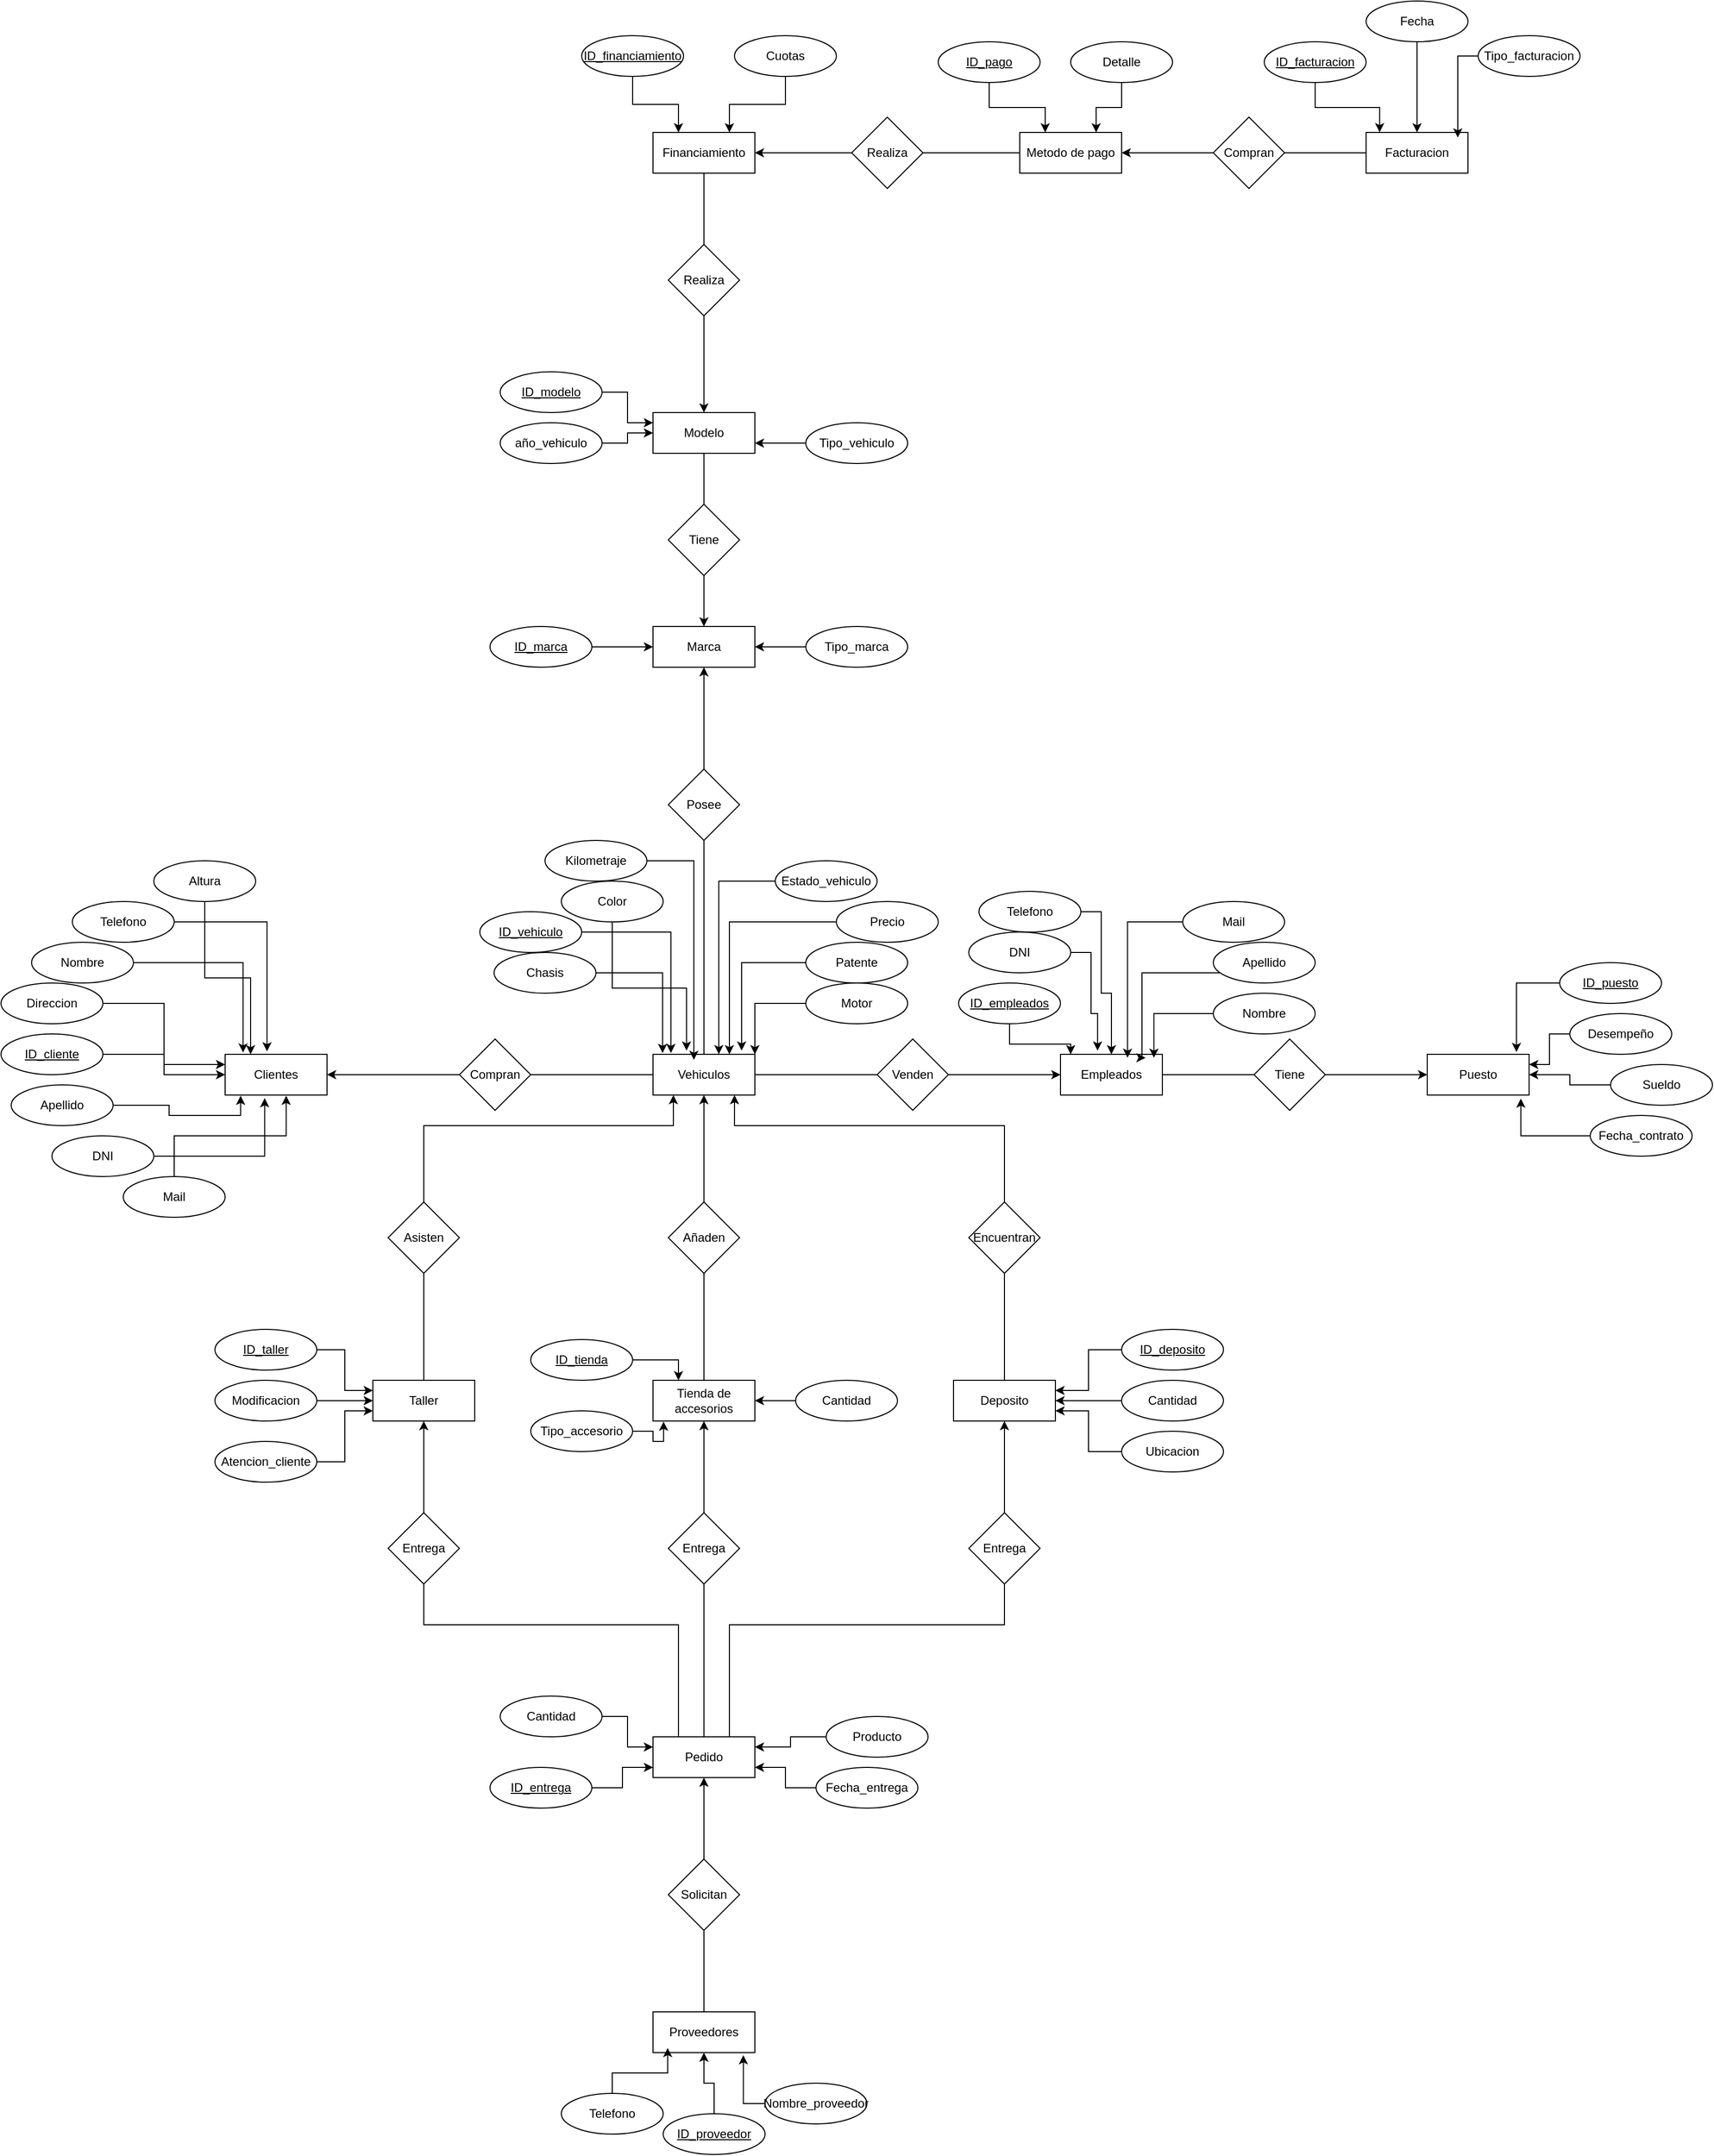 <mxfile version="27.0.4">
  <diagram name="Página-1" id="t1kIHyT1QOls8gjsTwmw">
    <mxGraphModel dx="2227" dy="1906" grid="1" gridSize="10" guides="1" tooltips="1" connect="1" arrows="1" fold="1" page="1" pageScale="1" pageWidth="827" pageHeight="1169" math="0" shadow="0">
      <root>
        <mxCell id="0" />
        <mxCell id="1" parent="0" />
        <mxCell id="2bgATZwEisg2KayfH_5u-1" value="Proveedores" style="rounded=0;whiteSpace=wrap;html=1;" parent="1" vertex="1">
          <mxGeometry x="470" y="1310" width="100" height="40" as="geometry" />
        </mxCell>
        <mxCell id="2bgATZwEisg2KayfH_5u-2" value="Tienda de accesorios" style="rounded=0;whiteSpace=wrap;html=1;" parent="1" vertex="1">
          <mxGeometry x="470" y="690" width="100" height="40" as="geometry" />
        </mxCell>
        <mxCell id="2bgATZwEisg2KayfH_5u-3" value="Deposito" style="rounded=0;whiteSpace=wrap;html=1;" parent="1" vertex="1">
          <mxGeometry x="765" y="690" width="100" height="40" as="geometry" />
        </mxCell>
        <mxCell id="2bgATZwEisg2KayfH_5u-4" value="Taller" style="rounded=0;whiteSpace=wrap;html=1;" parent="1" vertex="1">
          <mxGeometry x="195" y="690" width="100" height="40" as="geometry" />
        </mxCell>
        <mxCell id="2bgATZwEisg2KayfH_5u-5" value="Puesto" style="rounded=0;whiteSpace=wrap;html=1;" parent="1" vertex="1">
          <mxGeometry x="1230" y="370" width="100" height="40" as="geometry" />
        </mxCell>
        <mxCell id="2bgATZwEisg2KayfH_5u-6" value="Empleados" style="rounded=0;whiteSpace=wrap;html=1;" parent="1" vertex="1">
          <mxGeometry x="870" y="370" width="100" height="40" as="geometry" />
        </mxCell>
        <mxCell id="2bgATZwEisg2KayfH_5u-7" value="Facturacion" style="rounded=0;whiteSpace=wrap;html=1;" parent="1" vertex="1">
          <mxGeometry x="1170" y="-535" width="100" height="40" as="geometry" />
        </mxCell>
        <mxCell id="2bgATZwEisg2KayfH_5u-8" value="Metodo de pago" style="rounded=0;whiteSpace=wrap;html=1;" parent="1" vertex="1">
          <mxGeometry x="830" y="-535" width="100" height="40" as="geometry" />
        </mxCell>
        <mxCell id="2bgATZwEisg2KayfH_5u-9" value="Financiamiento" style="rounded=0;whiteSpace=wrap;html=1;" parent="1" vertex="1">
          <mxGeometry x="470" y="-535" width="100" height="40" as="geometry" />
        </mxCell>
        <mxCell id="2bgATZwEisg2KayfH_5u-119" style="edgeStyle=orthogonalEdgeStyle;rounded=0;orthogonalLoop=1;jettySize=auto;html=1;entryX=0.5;entryY=0;entryDx=0;entryDy=0;endArrow=none;startFill=1;startArrow=classic;" parent="1" source="2bgATZwEisg2KayfH_5u-10" target="2bgATZwEisg2KayfH_5u-116" edge="1">
          <mxGeometry relative="1" as="geometry" />
        </mxCell>
        <mxCell id="2bgATZwEisg2KayfH_5u-120" style="edgeStyle=orthogonalEdgeStyle;rounded=0;orthogonalLoop=1;jettySize=auto;html=1;entryX=0.5;entryY=0;entryDx=0;entryDy=0;endArrow=none;startFill=1;endFill=1;startArrow=classic;" parent="1" source="2bgATZwEisg2KayfH_5u-10" target="2bgATZwEisg2KayfH_5u-117" edge="1">
          <mxGeometry relative="1" as="geometry">
            <Array as="points">
              <mxPoint x="490" y="440" />
              <mxPoint x="245" y="440" />
            </Array>
          </mxGeometry>
        </mxCell>
        <mxCell id="2bgATZwEisg2KayfH_5u-121" style="edgeStyle=orthogonalEdgeStyle;rounded=0;orthogonalLoop=1;jettySize=auto;html=1;entryX=0.5;entryY=0;entryDx=0;entryDy=0;endArrow=none;startFill=1;startArrow=classic;" parent="1" source="2bgATZwEisg2KayfH_5u-10" target="2bgATZwEisg2KayfH_5u-115" edge="1">
          <mxGeometry relative="1" as="geometry">
            <Array as="points">
              <mxPoint x="550" y="440" />
              <mxPoint x="815" y="440" />
            </Array>
          </mxGeometry>
        </mxCell>
        <mxCell id="2bgATZwEisg2KayfH_5u-10" value="Vehiculos" style="rounded=0;whiteSpace=wrap;html=1;" parent="1" vertex="1">
          <mxGeometry x="470" y="370" width="100" height="40" as="geometry" />
        </mxCell>
        <mxCell id="2bgATZwEisg2KayfH_5u-11" value="Clientes" style="rounded=0;whiteSpace=wrap;html=1;" parent="1" vertex="1">
          <mxGeometry x="50" y="370" width="100" height="40" as="geometry" />
        </mxCell>
        <mxCell id="2bgATZwEisg2KayfH_5u-12" value="Telefono" style="ellipse;whiteSpace=wrap;html=1;" parent="1" vertex="1">
          <mxGeometry x="-100" y="220" width="100" height="40" as="geometry" />
        </mxCell>
        <mxCell id="2bgATZwEisg2KayfH_5u-13" value="Mail" style="ellipse;whiteSpace=wrap;html=1;" parent="1" vertex="1">
          <mxGeometry x="-50" y="490" width="100" height="40" as="geometry" />
        </mxCell>
        <mxCell id="2bgATZwEisg2KayfH_5u-14" value="DNI" style="ellipse;whiteSpace=wrap;html=1;" parent="1" vertex="1">
          <mxGeometry x="-120" y="450" width="100" height="40" as="geometry" />
        </mxCell>
        <mxCell id="2bgATZwEisg2KayfH_5u-15" value="Nombre" style="ellipse;whiteSpace=wrap;html=1;" parent="1" vertex="1">
          <mxGeometry x="-140" y="260" width="100" height="40" as="geometry" />
        </mxCell>
        <mxCell id="2bgATZwEisg2KayfH_5u-16" value="Apellido" style="ellipse;whiteSpace=wrap;html=1;" parent="1" vertex="1">
          <mxGeometry x="-160" y="400" width="100" height="40" as="geometry" />
        </mxCell>
        <mxCell id="2bgATZwEisg2KayfH_5u-21" style="edgeStyle=orthogonalEdgeStyle;rounded=0;orthogonalLoop=1;jettySize=auto;html=1;entryX=0;entryY=0.25;entryDx=0;entryDy=0;" parent="1" source="2bgATZwEisg2KayfH_5u-17" target="2bgATZwEisg2KayfH_5u-11" edge="1">
          <mxGeometry relative="1" as="geometry" />
        </mxCell>
        <mxCell id="2bgATZwEisg2KayfH_5u-17" value="Direccion" style="ellipse;whiteSpace=wrap;html=1;" parent="1" vertex="1">
          <mxGeometry x="-170" y="300" width="100" height="40" as="geometry" />
        </mxCell>
        <mxCell id="2bgATZwEisg2KayfH_5u-23" style="edgeStyle=orthogonalEdgeStyle;rounded=0;orthogonalLoop=1;jettySize=auto;html=1;entryX=0;entryY=0.5;entryDx=0;entryDy=0;" parent="1" source="2bgATZwEisg2KayfH_5u-18" target="2bgATZwEisg2KayfH_5u-11" edge="1">
          <mxGeometry relative="1" as="geometry" />
        </mxCell>
        <mxCell id="2bgATZwEisg2KayfH_5u-18" value="&lt;u&gt;ID_cliente&lt;/u&gt;" style="ellipse;whiteSpace=wrap;html=1;" parent="1" vertex="1">
          <mxGeometry x="-170" y="350" width="100" height="40" as="geometry" />
        </mxCell>
        <mxCell id="2bgATZwEisg2KayfH_5u-19" style="edgeStyle=orthogonalEdgeStyle;rounded=0;orthogonalLoop=1;jettySize=auto;html=1;entryX=0.411;entryY=-0.072;entryDx=0;entryDy=0;entryPerimeter=0;" parent="1" source="2bgATZwEisg2KayfH_5u-12" target="2bgATZwEisg2KayfH_5u-11" edge="1">
          <mxGeometry relative="1" as="geometry" />
        </mxCell>
        <mxCell id="2bgATZwEisg2KayfH_5u-22" style="edgeStyle=orthogonalEdgeStyle;rounded=0;orthogonalLoop=1;jettySize=auto;html=1;entryX=0.176;entryY=-0.043;entryDx=0;entryDy=0;entryPerimeter=0;" parent="1" source="2bgATZwEisg2KayfH_5u-15" target="2bgATZwEisg2KayfH_5u-11" edge="1">
          <mxGeometry relative="1" as="geometry" />
        </mxCell>
        <mxCell id="2bgATZwEisg2KayfH_5u-24" style="edgeStyle=orthogonalEdgeStyle;rounded=0;orthogonalLoop=1;jettySize=auto;html=1;entryX=0.152;entryY=1.016;entryDx=0;entryDy=0;entryPerimeter=0;" parent="1" source="2bgATZwEisg2KayfH_5u-16" target="2bgATZwEisg2KayfH_5u-11" edge="1">
          <mxGeometry relative="1" as="geometry" />
        </mxCell>
        <mxCell id="2bgATZwEisg2KayfH_5u-25" style="edgeStyle=orthogonalEdgeStyle;rounded=0;orthogonalLoop=1;jettySize=auto;html=1;entryX=0.388;entryY=1.075;entryDx=0;entryDy=0;entryPerimeter=0;" parent="1" source="2bgATZwEisg2KayfH_5u-14" target="2bgATZwEisg2KayfH_5u-11" edge="1">
          <mxGeometry relative="1" as="geometry" />
        </mxCell>
        <mxCell id="2bgATZwEisg2KayfH_5u-26" style="edgeStyle=orthogonalEdgeStyle;rounded=0;orthogonalLoop=1;jettySize=auto;html=1;entryX=0.599;entryY=1.016;entryDx=0;entryDy=0;entryPerimeter=0;" parent="1" source="2bgATZwEisg2KayfH_5u-13" target="2bgATZwEisg2KayfH_5u-11" edge="1">
          <mxGeometry relative="1" as="geometry" />
        </mxCell>
        <mxCell id="2bgATZwEisg2KayfH_5u-28" value="" style="endArrow=classic;html=1;rounded=0;entryX=1;entryY=0.5;entryDx=0;entryDy=0;exitX=0;exitY=0.5;exitDx=0;exitDy=0;" parent="1" source="2bgATZwEisg2KayfH_5u-29" target="2bgATZwEisg2KayfH_5u-11" edge="1">
          <mxGeometry width="50" height="50" relative="1" as="geometry">
            <mxPoint x="240.641" y="391.813" as="sourcePoint" />
            <mxPoint x="330" y="400" as="targetPoint" />
          </mxGeometry>
        </mxCell>
        <mxCell id="2bgATZwEisg2KayfH_5u-29" value="Compran" style="rhombus;whiteSpace=wrap;html=1;" parent="1" vertex="1">
          <mxGeometry x="280" y="355" width="70" height="70" as="geometry" />
        </mxCell>
        <mxCell id="2bgATZwEisg2KayfH_5u-31" value="" style="endArrow=none;html=1;rounded=0;entryX=0;entryY=0.5;entryDx=0;entryDy=0;exitX=1;exitY=0.5;exitDx=0;exitDy=0;" parent="1" source="2bgATZwEisg2KayfH_5u-29" target="2bgATZwEisg2KayfH_5u-10" edge="1">
          <mxGeometry width="50" height="50" relative="1" as="geometry">
            <mxPoint x="280" y="450" as="sourcePoint" />
            <mxPoint x="330" y="400" as="targetPoint" />
          </mxGeometry>
        </mxCell>
        <mxCell id="2bgATZwEisg2KayfH_5u-32" value="Color" style="ellipse;whiteSpace=wrap;html=1;" parent="1" vertex="1">
          <mxGeometry x="380" y="200" width="100" height="40" as="geometry" />
        </mxCell>
        <mxCell id="2bgATZwEisg2KayfH_5u-58" style="edgeStyle=orthogonalEdgeStyle;rounded=0;orthogonalLoop=1;jettySize=auto;html=1;entryX=0.75;entryY=0;entryDx=0;entryDy=0;" parent="1" source="2bgATZwEisg2KayfH_5u-33" target="2bgATZwEisg2KayfH_5u-10" edge="1">
          <mxGeometry relative="1" as="geometry" />
        </mxCell>
        <mxCell id="2bgATZwEisg2KayfH_5u-33" value="Precio" style="ellipse;whiteSpace=wrap;html=1;" parent="1" vertex="1">
          <mxGeometry x="650" y="220" width="100" height="40" as="geometry" />
        </mxCell>
        <mxCell id="2bgATZwEisg2KayfH_5u-34" value="Chasis" style="ellipse;whiteSpace=wrap;html=1;" parent="1" vertex="1">
          <mxGeometry x="314" y="270" width="100" height="40" as="geometry" />
        </mxCell>
        <mxCell id="2bgATZwEisg2KayfH_5u-70" style="edgeStyle=orthogonalEdgeStyle;rounded=0;orthogonalLoop=1;jettySize=auto;html=1;entryX=1;entryY=0.75;entryDx=0;entryDy=0;exitX=0;exitY=0.5;exitDx=0;exitDy=0;" parent="1" source="2bgATZwEisg2KayfH_5u-35" target="2bgATZwEisg2KayfH_5u-51" edge="1">
          <mxGeometry relative="1" as="geometry">
            <mxPoint x="610.0" y="-180" as="sourcePoint" />
          </mxGeometry>
        </mxCell>
        <mxCell id="2bgATZwEisg2KayfH_5u-35" value="Tipo_vehiculo" style="ellipse;whiteSpace=wrap;html=1;" parent="1" vertex="1">
          <mxGeometry x="620" y="-250" width="100" height="40" as="geometry" />
        </mxCell>
        <mxCell id="2bgATZwEisg2KayfH_5u-37" value="Patente" style="ellipse;whiteSpace=wrap;html=1;" parent="1" vertex="1">
          <mxGeometry x="620" y="260" width="100" height="40" as="geometry" />
        </mxCell>
        <mxCell id="2bgATZwEisg2KayfH_5u-38" value="&lt;u&gt;ID_vehiculo&lt;/u&gt;" style="ellipse;whiteSpace=wrap;html=1;" parent="1" vertex="1">
          <mxGeometry x="300" y="230" width="100" height="40" as="geometry" />
        </mxCell>
        <mxCell id="2bgATZwEisg2KayfH_5u-55" style="edgeStyle=orthogonalEdgeStyle;rounded=0;orthogonalLoop=1;jettySize=auto;html=1;entryX=1;entryY=0;entryDx=0;entryDy=0;" parent="1" source="2bgATZwEisg2KayfH_5u-41" target="2bgATZwEisg2KayfH_5u-10" edge="1">
          <mxGeometry relative="1" as="geometry" />
        </mxCell>
        <mxCell id="2bgATZwEisg2KayfH_5u-41" value="Motor" style="ellipse;whiteSpace=wrap;html=1;" parent="1" vertex="1">
          <mxGeometry x="620" y="300" width="100" height="40" as="geometry" />
        </mxCell>
        <mxCell id="2bgATZwEisg2KayfH_5u-73" style="edgeStyle=orthogonalEdgeStyle;rounded=0;orthogonalLoop=1;jettySize=auto;html=1;entryX=0;entryY=0.5;entryDx=0;entryDy=0;" parent="1" source="2bgATZwEisg2KayfH_5u-42" target="2bgATZwEisg2KayfH_5u-69" edge="1">
          <mxGeometry relative="1" as="geometry" />
        </mxCell>
        <mxCell id="2bgATZwEisg2KayfH_5u-42" value="&lt;u&gt;ID_marca&lt;/u&gt;" style="ellipse;whiteSpace=wrap;html=1;" parent="1" vertex="1">
          <mxGeometry x="310" y="-50" width="100" height="40" as="geometry" />
        </mxCell>
        <mxCell id="2bgATZwEisg2KayfH_5u-51" value="Modelo" style="rounded=0;whiteSpace=wrap;html=1;" parent="1" vertex="1">
          <mxGeometry x="470" y="-260" width="100" height="40" as="geometry" />
        </mxCell>
        <mxCell id="2bgATZwEisg2KayfH_5u-66" style="edgeStyle=orthogonalEdgeStyle;rounded=0;orthogonalLoop=1;jettySize=auto;html=1;" parent="1" source="2bgATZwEisg2KayfH_5u-52" target="2bgATZwEisg2KayfH_5u-51" edge="1">
          <mxGeometry relative="1" as="geometry" />
        </mxCell>
        <mxCell id="2bgATZwEisg2KayfH_5u-52" value="año_vehiculo" style="ellipse;whiteSpace=wrap;html=1;" parent="1" vertex="1">
          <mxGeometry x="320" y="-250" width="100" height="40" as="geometry" />
        </mxCell>
        <mxCell id="2bgATZwEisg2KayfH_5u-65" style="edgeStyle=orthogonalEdgeStyle;rounded=0;orthogonalLoop=1;jettySize=auto;html=1;entryX=0;entryY=0.25;entryDx=0;entryDy=0;" parent="1" source="2bgATZwEisg2KayfH_5u-53" target="2bgATZwEisg2KayfH_5u-51" edge="1">
          <mxGeometry relative="1" as="geometry" />
        </mxCell>
        <mxCell id="2bgATZwEisg2KayfH_5u-53" value="&lt;u&gt;ID_modelo&lt;/u&gt;" style="ellipse;whiteSpace=wrap;html=1;" parent="1" vertex="1">
          <mxGeometry x="320" y="-300" width="100" height="40" as="geometry" />
        </mxCell>
        <mxCell id="2bgATZwEisg2KayfH_5u-54" style="edgeStyle=orthogonalEdgeStyle;rounded=0;orthogonalLoop=1;jettySize=auto;html=1;entryX=0.87;entryY=-0.091;entryDx=0;entryDy=0;entryPerimeter=0;" parent="1" source="2bgATZwEisg2KayfH_5u-37" target="2bgATZwEisg2KayfH_5u-10" edge="1">
          <mxGeometry relative="1" as="geometry" />
        </mxCell>
        <mxCell id="2bgATZwEisg2KayfH_5u-56" style="edgeStyle=orthogonalEdgeStyle;rounded=0;orthogonalLoop=1;jettySize=auto;html=1;entryX=0.094;entryY=-0.032;entryDx=0;entryDy=0;entryPerimeter=0;" parent="1" source="2bgATZwEisg2KayfH_5u-34" target="2bgATZwEisg2KayfH_5u-10" edge="1">
          <mxGeometry relative="1" as="geometry" />
        </mxCell>
        <mxCell id="2bgATZwEisg2KayfH_5u-59" style="edgeStyle=orthogonalEdgeStyle;rounded=0;orthogonalLoop=1;jettySize=auto;html=1;entryX=0.176;entryY=-0.032;entryDx=0;entryDy=0;entryPerimeter=0;" parent="1" source="2bgATZwEisg2KayfH_5u-38" target="2bgATZwEisg2KayfH_5u-10" edge="1">
          <mxGeometry relative="1" as="geometry" />
        </mxCell>
        <mxCell id="2bgATZwEisg2KayfH_5u-62" value="Posee" style="rhombus;whiteSpace=wrap;html=1;" parent="1" vertex="1">
          <mxGeometry x="485" y="90" width="70" height="70" as="geometry" />
        </mxCell>
        <mxCell id="2bgATZwEisg2KayfH_5u-63" value="" style="endArrow=none;html=1;rounded=0;entryX=0.5;entryY=1;entryDx=0;entryDy=0;exitX=0.5;exitY=0;exitDx=0;exitDy=0;" parent="1" source="2bgATZwEisg2KayfH_5u-10" target="2bgATZwEisg2KayfH_5u-62" edge="1">
          <mxGeometry width="50" height="50" relative="1" as="geometry">
            <mxPoint x="370" y="170" as="sourcePoint" />
            <mxPoint x="420" y="120" as="targetPoint" />
          </mxGeometry>
        </mxCell>
        <mxCell id="2bgATZwEisg2KayfH_5u-69" value="Marca" style="rounded=0;whiteSpace=wrap;html=1;" parent="1" vertex="1">
          <mxGeometry x="470" y="-50" width="100" height="40" as="geometry" />
        </mxCell>
        <mxCell id="2bgATZwEisg2KayfH_5u-71" style="edgeStyle=orthogonalEdgeStyle;rounded=0;orthogonalLoop=1;jettySize=auto;html=1;entryX=0.329;entryY=-0.091;entryDx=0;entryDy=0;entryPerimeter=0;" parent="1" source="2bgATZwEisg2KayfH_5u-32" target="2bgATZwEisg2KayfH_5u-10" edge="1">
          <mxGeometry relative="1" as="geometry" />
        </mxCell>
        <mxCell id="2bgATZwEisg2KayfH_5u-74" style="edgeStyle=orthogonalEdgeStyle;rounded=0;orthogonalLoop=1;jettySize=auto;html=1;entryX=1;entryY=0.5;entryDx=0;entryDy=0;" parent="1" source="2bgATZwEisg2KayfH_5u-72" target="2bgATZwEisg2KayfH_5u-69" edge="1">
          <mxGeometry relative="1" as="geometry" />
        </mxCell>
        <mxCell id="2bgATZwEisg2KayfH_5u-72" value="Tipo_marca" style="ellipse;whiteSpace=wrap;html=1;" parent="1" vertex="1">
          <mxGeometry x="620" y="-50" width="100" height="40" as="geometry" />
        </mxCell>
        <mxCell id="2bgATZwEisg2KayfH_5u-77" value="Estado_vehiculo" style="ellipse;whiteSpace=wrap;html=1;" parent="1" vertex="1">
          <mxGeometry x="590" y="180" width="100" height="40" as="geometry" />
        </mxCell>
        <mxCell id="2bgATZwEisg2KayfH_5u-78" style="edgeStyle=orthogonalEdgeStyle;rounded=0;orthogonalLoop=1;jettySize=auto;html=1;entryX=0.646;entryY=-0.003;entryDx=0;entryDy=0;entryPerimeter=0;" parent="1" source="2bgATZwEisg2KayfH_5u-77" target="2bgATZwEisg2KayfH_5u-10" edge="1">
          <mxGeometry relative="1" as="geometry" />
        </mxCell>
        <mxCell id="2bgATZwEisg2KayfH_5u-80" value="" style="endArrow=none;html=1;rounded=0;entryX=0.5;entryY=1;entryDx=0;entryDy=0;exitX=0.5;exitY=0;exitDx=0;exitDy=0;" parent="1" source="2bgATZwEisg2KayfH_5u-81" target="2bgATZwEisg2KayfH_5u-51" edge="1">
          <mxGeometry width="50" height="50" relative="1" as="geometry">
            <mxPoint x="460" y="-110" as="sourcePoint" />
            <mxPoint x="510" y="-160" as="targetPoint" />
          </mxGeometry>
        </mxCell>
        <mxCell id="2bgATZwEisg2KayfH_5u-81" value="Tiene" style="rhombus;whiteSpace=wrap;html=1;" parent="1" vertex="1">
          <mxGeometry x="485" y="-170" width="70" height="70" as="geometry" />
        </mxCell>
        <mxCell id="2bgATZwEisg2KayfH_5u-82" value="" style="endArrow=none;html=1;rounded=0;entryX=0.5;entryY=1;entryDx=0;entryDy=0;exitX=0.5;exitY=0;exitDx=0;exitDy=0;endFill=1;startFill=1;startArrow=classic;" parent="1" source="2bgATZwEisg2KayfH_5u-69" target="2bgATZwEisg2KayfH_5u-81" edge="1">
          <mxGeometry width="50" height="50" relative="1" as="geometry">
            <mxPoint x="400" y="-80" as="sourcePoint" />
            <mxPoint x="450" y="-130" as="targetPoint" />
          </mxGeometry>
        </mxCell>
        <mxCell id="2bgATZwEisg2KayfH_5u-83" value="Venden" style="rhombus;whiteSpace=wrap;html=1;" parent="1" vertex="1">
          <mxGeometry x="690" y="355" width="70" height="70" as="geometry" />
        </mxCell>
        <mxCell id="2bgATZwEisg2KayfH_5u-84" value="" style="endArrow=classic;html=1;rounded=0;entryX=0;entryY=0.5;entryDx=0;entryDy=0;exitX=1;exitY=0.5;exitDx=0;exitDy=0;" parent="1" source="2bgATZwEisg2KayfH_5u-83" target="2bgATZwEisg2KayfH_5u-6" edge="1">
          <mxGeometry width="50" height="50" relative="1" as="geometry">
            <mxPoint x="680" y="500" as="sourcePoint" />
            <mxPoint x="730" y="450" as="targetPoint" />
          </mxGeometry>
        </mxCell>
        <mxCell id="2bgATZwEisg2KayfH_5u-85" value="" style="endArrow=none;html=1;rounded=0;entryX=0;entryY=0.5;entryDx=0;entryDy=0;exitX=1;exitY=0.5;exitDx=0;exitDy=0;" parent="1" source="2bgATZwEisg2KayfH_5u-10" target="2bgATZwEisg2KayfH_5u-83" edge="1">
          <mxGeometry width="50" height="50" relative="1" as="geometry">
            <mxPoint x="620" y="500" as="sourcePoint" />
            <mxPoint x="670" y="450" as="targetPoint" />
          </mxGeometry>
        </mxCell>
        <mxCell id="2bgATZwEisg2KayfH_5u-86" value="&lt;u&gt;ID_empleados&lt;/u&gt;" style="ellipse;whiteSpace=wrap;html=1;" parent="1" vertex="1">
          <mxGeometry x="770" y="300" width="100" height="40" as="geometry" />
        </mxCell>
        <mxCell id="2bgATZwEisg2KayfH_5u-96" style="edgeStyle=orthogonalEdgeStyle;rounded=0;orthogonalLoop=1;jettySize=auto;html=1;entryX=0.5;entryY=0;entryDx=0;entryDy=0;" parent="1" source="2bgATZwEisg2KayfH_5u-87" target="2bgATZwEisg2KayfH_5u-6" edge="1">
          <mxGeometry relative="1" as="geometry">
            <Array as="points">
              <mxPoint x="910" y="230" />
              <mxPoint x="910" y="310" />
              <mxPoint x="920" y="310" />
            </Array>
          </mxGeometry>
        </mxCell>
        <mxCell id="2bgATZwEisg2KayfH_5u-87" value="Telefono" style="ellipse;whiteSpace=wrap;html=1;" parent="1" vertex="1">
          <mxGeometry x="790" y="210" width="100" height="40" as="geometry" />
        </mxCell>
        <mxCell id="2bgATZwEisg2KayfH_5u-88" value="Nombre" style="ellipse;whiteSpace=wrap;html=1;" parent="1" vertex="1">
          <mxGeometry x="1020" y="310" width="100" height="40" as="geometry" />
        </mxCell>
        <mxCell id="2bgATZwEisg2KayfH_5u-89" value="Apellido" style="ellipse;whiteSpace=wrap;html=1;" parent="1" vertex="1">
          <mxGeometry x="1020" y="260" width="100" height="40" as="geometry" />
        </mxCell>
        <mxCell id="2bgATZwEisg2KayfH_5u-90" value="Mail" style="ellipse;whiteSpace=wrap;html=1;" parent="1" vertex="1">
          <mxGeometry x="990" y="220" width="100" height="40" as="geometry" />
        </mxCell>
        <mxCell id="2bgATZwEisg2KayfH_5u-91" value="DNI" style="ellipse;whiteSpace=wrap;html=1;" parent="1" vertex="1">
          <mxGeometry x="780" y="250" width="100" height="40" as="geometry" />
        </mxCell>
        <mxCell id="2bgATZwEisg2KayfH_5u-94" style="edgeStyle=orthogonalEdgeStyle;rounded=0;orthogonalLoop=1;jettySize=auto;html=1;entryX=0.1;entryY=0;entryDx=0;entryDy=0;entryPerimeter=0;" parent="1" source="2bgATZwEisg2KayfH_5u-86" target="2bgATZwEisg2KayfH_5u-6" edge="1">
          <mxGeometry relative="1" as="geometry" />
        </mxCell>
        <mxCell id="2bgATZwEisg2KayfH_5u-95" style="edgeStyle=orthogonalEdgeStyle;rounded=0;orthogonalLoop=1;jettySize=auto;html=1;entryX=0.364;entryY=-0.091;entryDx=0;entryDy=0;entryPerimeter=0;" parent="1" source="2bgATZwEisg2KayfH_5u-91" target="2bgATZwEisg2KayfH_5u-6" edge="1">
          <mxGeometry relative="1" as="geometry">
            <Array as="points">
              <mxPoint x="900" y="270" />
              <mxPoint x="900" y="330" />
              <mxPoint x="906" y="330" />
            </Array>
          </mxGeometry>
        </mxCell>
        <mxCell id="2bgATZwEisg2KayfH_5u-97" style="edgeStyle=orthogonalEdgeStyle;rounded=0;orthogonalLoop=1;jettySize=auto;html=1;entryX=0.917;entryY=0.085;entryDx=0;entryDy=0;entryPerimeter=0;" parent="1" source="2bgATZwEisg2KayfH_5u-88" target="2bgATZwEisg2KayfH_5u-6" edge="1">
          <mxGeometry relative="1" as="geometry" />
        </mxCell>
        <mxCell id="2bgATZwEisg2KayfH_5u-98" style="edgeStyle=orthogonalEdgeStyle;rounded=0;orthogonalLoop=1;jettySize=auto;html=1;entryX=0.835;entryY=0.085;entryDx=0;entryDy=0;entryPerimeter=0;" parent="1" source="2bgATZwEisg2KayfH_5u-89" target="2bgATZwEisg2KayfH_5u-6" edge="1">
          <mxGeometry relative="1" as="geometry">
            <Array as="points">
              <mxPoint x="950" y="290" />
              <mxPoint x="950" y="373" />
            </Array>
          </mxGeometry>
        </mxCell>
        <mxCell id="2bgATZwEisg2KayfH_5u-99" style="edgeStyle=orthogonalEdgeStyle;rounded=0;orthogonalLoop=1;jettySize=auto;html=1;entryX=0.658;entryY=0.085;entryDx=0;entryDy=0;entryPerimeter=0;" parent="1" source="2bgATZwEisg2KayfH_5u-90" target="2bgATZwEisg2KayfH_5u-6" edge="1">
          <mxGeometry relative="1" as="geometry" />
        </mxCell>
        <mxCell id="2bgATZwEisg2KayfH_5u-100" value="Tiene" style="rhombus;whiteSpace=wrap;html=1;" parent="1" vertex="1">
          <mxGeometry x="1060" y="355" width="70" height="70" as="geometry" />
        </mxCell>
        <mxCell id="2bgATZwEisg2KayfH_5u-101" value="" style="endArrow=classic;html=1;rounded=0;entryX=0;entryY=0.5;entryDx=0;entryDy=0;exitX=1;exitY=0.5;exitDx=0;exitDy=0;" parent="1" source="2bgATZwEisg2KayfH_5u-100" target="2bgATZwEisg2KayfH_5u-5" edge="1">
          <mxGeometry width="50" height="50" relative="1" as="geometry">
            <mxPoint x="1100" y="510" as="sourcePoint" />
            <mxPoint x="1150" y="460" as="targetPoint" />
          </mxGeometry>
        </mxCell>
        <mxCell id="2bgATZwEisg2KayfH_5u-102" value="" style="endArrow=none;html=1;rounded=0;entryX=0;entryY=0.5;entryDx=0;entryDy=0;exitX=1;exitY=0.5;exitDx=0;exitDy=0;" parent="1" source="2bgATZwEisg2KayfH_5u-6" target="2bgATZwEisg2KayfH_5u-100" edge="1">
          <mxGeometry width="50" height="50" relative="1" as="geometry">
            <mxPoint x="980" y="520" as="sourcePoint" />
            <mxPoint x="1030" y="470" as="targetPoint" />
          </mxGeometry>
        </mxCell>
        <mxCell id="2bgATZwEisg2KayfH_5u-103" value="Fecha_contrato" style="ellipse;whiteSpace=wrap;html=1;" parent="1" vertex="1">
          <mxGeometry x="1390" y="430" width="100" height="40" as="geometry" />
        </mxCell>
        <mxCell id="2bgATZwEisg2KayfH_5u-109" style="edgeStyle=orthogonalEdgeStyle;rounded=0;orthogonalLoop=1;jettySize=auto;html=1;entryX=1;entryY=0.5;entryDx=0;entryDy=0;" parent="1" source="2bgATZwEisg2KayfH_5u-104" target="2bgATZwEisg2KayfH_5u-5" edge="1">
          <mxGeometry relative="1" as="geometry" />
        </mxCell>
        <mxCell id="2bgATZwEisg2KayfH_5u-104" value="Sueldo" style="ellipse;whiteSpace=wrap;html=1;" parent="1" vertex="1">
          <mxGeometry x="1410" y="380" width="100" height="40" as="geometry" />
        </mxCell>
        <mxCell id="2bgATZwEisg2KayfH_5u-108" style="edgeStyle=orthogonalEdgeStyle;rounded=0;orthogonalLoop=1;jettySize=auto;html=1;entryX=1;entryY=0.25;entryDx=0;entryDy=0;" parent="1" source="2bgATZwEisg2KayfH_5u-105" target="2bgATZwEisg2KayfH_5u-5" edge="1">
          <mxGeometry relative="1" as="geometry" />
        </mxCell>
        <mxCell id="2bgATZwEisg2KayfH_5u-105" value="Desempeño" style="ellipse;whiteSpace=wrap;html=1;" parent="1" vertex="1">
          <mxGeometry x="1370" y="330" width="100" height="40" as="geometry" />
        </mxCell>
        <mxCell id="2bgATZwEisg2KayfH_5u-106" value="&lt;u&gt;ID_puesto&lt;/u&gt;" style="ellipse;whiteSpace=wrap;html=1;" parent="1" vertex="1">
          <mxGeometry x="1360" y="280" width="100" height="40" as="geometry" />
        </mxCell>
        <mxCell id="2bgATZwEisg2KayfH_5u-107" style="edgeStyle=orthogonalEdgeStyle;rounded=0;orthogonalLoop=1;jettySize=auto;html=1;entryX=0.876;entryY=-0.057;entryDx=0;entryDy=0;entryPerimeter=0;" parent="1" source="2bgATZwEisg2KayfH_5u-106" target="2bgATZwEisg2KayfH_5u-5" edge="1">
          <mxGeometry relative="1" as="geometry" />
        </mxCell>
        <mxCell id="2bgATZwEisg2KayfH_5u-110" style="edgeStyle=orthogonalEdgeStyle;rounded=0;orthogonalLoop=1;jettySize=auto;html=1;entryX=0.919;entryY=1.086;entryDx=0;entryDy=0;entryPerimeter=0;" parent="1" source="2bgATZwEisg2KayfH_5u-103" target="2bgATZwEisg2KayfH_5u-5" edge="1">
          <mxGeometry relative="1" as="geometry" />
        </mxCell>
        <mxCell id="2bgATZwEisg2KayfH_5u-111" value="Realiza" style="rhombus;whiteSpace=wrap;html=1;" parent="1" vertex="1">
          <mxGeometry x="485" y="-425" width="70" height="70" as="geometry" />
        </mxCell>
        <mxCell id="2bgATZwEisg2KayfH_5u-112" value="Compran" style="rhombus;whiteSpace=wrap;html=1;" parent="1" vertex="1">
          <mxGeometry x="1020" y="-550" width="70" height="70" as="geometry" />
        </mxCell>
        <mxCell id="2bgATZwEisg2KayfH_5u-113" value="Realiza" style="rhombus;whiteSpace=wrap;html=1;" parent="1" vertex="1">
          <mxGeometry x="665" y="-550" width="70" height="70" as="geometry" />
        </mxCell>
        <mxCell id="2bgATZwEisg2KayfH_5u-115" value="Encuentran" style="rhombus;whiteSpace=wrap;html=1;" parent="1" vertex="1">
          <mxGeometry x="780" y="515" width="70" height="70" as="geometry" />
        </mxCell>
        <mxCell id="2bgATZwEisg2KayfH_5u-116" value="Añaden" style="rhombus;whiteSpace=wrap;html=1;" parent="1" vertex="1">
          <mxGeometry x="485" y="515" width="70" height="70" as="geometry" />
        </mxCell>
        <mxCell id="2bgATZwEisg2KayfH_5u-117" value="Asisten" style="rhombus;whiteSpace=wrap;html=1;" parent="1" vertex="1">
          <mxGeometry x="210" y="515" width="70" height="70" as="geometry" />
        </mxCell>
        <mxCell id="2bgATZwEisg2KayfH_5u-128" style="edgeStyle=orthogonalEdgeStyle;rounded=0;orthogonalLoop=1;jettySize=auto;html=1;entryX=0;entryY=0.75;entryDx=0;entryDy=0;" parent="1" source="2bgATZwEisg2KayfH_5u-122" target="2bgATZwEisg2KayfH_5u-4" edge="1">
          <mxGeometry relative="1" as="geometry" />
        </mxCell>
        <mxCell id="2bgATZwEisg2KayfH_5u-122" value="Atencion_cliente" style="ellipse;whiteSpace=wrap;html=1;" parent="1" vertex="1">
          <mxGeometry x="40" y="750" width="100" height="40" as="geometry" />
        </mxCell>
        <mxCell id="2bgATZwEisg2KayfH_5u-127" style="edgeStyle=orthogonalEdgeStyle;rounded=0;orthogonalLoop=1;jettySize=auto;html=1;entryX=0;entryY=0.5;entryDx=0;entryDy=0;" parent="1" source="2bgATZwEisg2KayfH_5u-123" target="2bgATZwEisg2KayfH_5u-4" edge="1">
          <mxGeometry relative="1" as="geometry" />
        </mxCell>
        <mxCell id="2bgATZwEisg2KayfH_5u-123" value="Modificacion" style="ellipse;whiteSpace=wrap;html=1;" parent="1" vertex="1">
          <mxGeometry x="40" y="690" width="100" height="40" as="geometry" />
        </mxCell>
        <mxCell id="2bgATZwEisg2KayfH_5u-126" style="edgeStyle=orthogonalEdgeStyle;rounded=0;orthogonalLoop=1;jettySize=auto;html=1;entryX=0;entryY=0.25;entryDx=0;entryDy=0;" parent="1" source="2bgATZwEisg2KayfH_5u-124" target="2bgATZwEisg2KayfH_5u-4" edge="1">
          <mxGeometry relative="1" as="geometry" />
        </mxCell>
        <mxCell id="2bgATZwEisg2KayfH_5u-124" value="&lt;u&gt;ID_taller&lt;/u&gt;" style="ellipse;whiteSpace=wrap;html=1;" parent="1" vertex="1">
          <mxGeometry x="40" y="640" width="100" height="40" as="geometry" />
        </mxCell>
        <mxCell id="2bgATZwEisg2KayfH_5u-125" value="" style="endArrow=none;html=1;rounded=0;entryX=0.5;entryY=1;entryDx=0;entryDy=0;exitX=0.5;exitY=0;exitDx=0;exitDy=0;startArrow=none;startFill=0;" parent="1" source="2bgATZwEisg2KayfH_5u-4" target="2bgATZwEisg2KayfH_5u-117" edge="1">
          <mxGeometry width="50" height="50" relative="1" as="geometry">
            <mxPoint x="200" y="660" as="sourcePoint" />
            <mxPoint x="250" y="610" as="targetPoint" />
          </mxGeometry>
        </mxCell>
        <mxCell id="2bgATZwEisg2KayfH_5u-129" value="" style="endArrow=none;html=1;rounded=0;entryX=0.5;entryY=1;entryDx=0;entryDy=0;exitX=0.5;exitY=0;exitDx=0;exitDy=0;startArrow=none;startFill=0;" parent="1" source="2bgATZwEisg2KayfH_5u-2" target="2bgATZwEisg2KayfH_5u-116" edge="1">
          <mxGeometry width="50" height="50" relative="1" as="geometry">
            <mxPoint x="400" y="680" as="sourcePoint" />
            <mxPoint x="450" y="630" as="targetPoint" />
          </mxGeometry>
        </mxCell>
        <mxCell id="2bgATZwEisg2KayfH_5u-130" value="" style="endArrow=none;html=1;rounded=0;entryX=0.5;entryY=1;entryDx=0;entryDy=0;exitX=0.5;exitY=0;exitDx=0;exitDy=0;endFill=1;startFill=0;startArrow=none;" parent="1" source="2bgATZwEisg2KayfH_5u-3" target="2bgATZwEisg2KayfH_5u-115" edge="1">
          <mxGeometry width="50" height="50" relative="1" as="geometry">
            <mxPoint x="610" y="670" as="sourcePoint" />
            <mxPoint x="660" y="620" as="targetPoint" />
          </mxGeometry>
        </mxCell>
        <mxCell id="2bgATZwEisg2KayfH_5u-136" style="edgeStyle=orthogonalEdgeStyle;rounded=0;orthogonalLoop=1;jettySize=auto;html=1;entryX=1;entryY=0.75;entryDx=0;entryDy=0;" parent="1" source="2bgATZwEisg2KayfH_5u-131" target="2bgATZwEisg2KayfH_5u-3" edge="1">
          <mxGeometry relative="1" as="geometry" />
        </mxCell>
        <mxCell id="2bgATZwEisg2KayfH_5u-131" value="Ubicacion" style="ellipse;whiteSpace=wrap;html=1;" parent="1" vertex="1">
          <mxGeometry x="930" y="740" width="100" height="40" as="geometry" />
        </mxCell>
        <mxCell id="2bgATZwEisg2KayfH_5u-135" style="edgeStyle=orthogonalEdgeStyle;rounded=0;orthogonalLoop=1;jettySize=auto;html=1;entryX=1;entryY=0.5;entryDx=0;entryDy=0;" parent="1" source="2bgATZwEisg2KayfH_5u-132" target="2bgATZwEisg2KayfH_5u-3" edge="1">
          <mxGeometry relative="1" as="geometry" />
        </mxCell>
        <mxCell id="2bgATZwEisg2KayfH_5u-132" value="Cantidad" style="ellipse;whiteSpace=wrap;html=1;" parent="1" vertex="1">
          <mxGeometry x="930" y="690" width="100" height="40" as="geometry" />
        </mxCell>
        <mxCell id="2bgATZwEisg2KayfH_5u-134" style="edgeStyle=orthogonalEdgeStyle;rounded=0;orthogonalLoop=1;jettySize=auto;html=1;entryX=1;entryY=0.25;entryDx=0;entryDy=0;" parent="1" source="2bgATZwEisg2KayfH_5u-133" target="2bgATZwEisg2KayfH_5u-3" edge="1">
          <mxGeometry relative="1" as="geometry" />
        </mxCell>
        <mxCell id="2bgATZwEisg2KayfH_5u-133" value="&lt;u&gt;ID_deposito&lt;/u&gt;" style="ellipse;whiteSpace=wrap;html=1;" parent="1" vertex="1">
          <mxGeometry x="930" y="640" width="100" height="40" as="geometry" />
        </mxCell>
        <mxCell id="2bgATZwEisg2KayfH_5u-140" style="edgeStyle=orthogonalEdgeStyle;rounded=0;orthogonalLoop=1;jettySize=auto;html=1;entryX=1;entryY=0.5;entryDx=0;entryDy=0;" parent="1" source="2bgATZwEisg2KayfH_5u-137" target="2bgATZwEisg2KayfH_5u-2" edge="1">
          <mxGeometry relative="1" as="geometry" />
        </mxCell>
        <mxCell id="2bgATZwEisg2KayfH_5u-137" value="Cantidad" style="ellipse;whiteSpace=wrap;html=1;" parent="1" vertex="1">
          <mxGeometry x="610" y="690" width="100" height="40" as="geometry" />
        </mxCell>
        <mxCell id="2bgATZwEisg2KayfH_5u-138" value="Tipo_accesorio" style="ellipse;whiteSpace=wrap;html=1;" parent="1" vertex="1">
          <mxGeometry x="350" y="720" width="100" height="40" as="geometry" />
        </mxCell>
        <mxCell id="2bgATZwEisg2KayfH_5u-141" style="edgeStyle=orthogonalEdgeStyle;rounded=0;orthogonalLoop=1;jettySize=auto;html=1;entryX=0.25;entryY=0;entryDx=0;entryDy=0;" parent="1" source="2bgATZwEisg2KayfH_5u-139" target="2bgATZwEisg2KayfH_5u-2" edge="1">
          <mxGeometry relative="1" as="geometry" />
        </mxCell>
        <mxCell id="2bgATZwEisg2KayfH_5u-139" value="&lt;u&gt;ID_tienda&lt;/u&gt;" style="ellipse;whiteSpace=wrap;html=1;" parent="1" vertex="1">
          <mxGeometry x="350" y="650" width="100" height="40" as="geometry" />
        </mxCell>
        <mxCell id="2bgATZwEisg2KayfH_5u-142" style="edgeStyle=orthogonalEdgeStyle;rounded=0;orthogonalLoop=1;jettySize=auto;html=1;entryX=0.104;entryY=1.014;entryDx=0;entryDy=0;entryPerimeter=0;" parent="1" source="2bgATZwEisg2KayfH_5u-138" target="2bgATZwEisg2KayfH_5u-2" edge="1">
          <mxGeometry relative="1" as="geometry" />
        </mxCell>
        <mxCell id="2bgATZwEisg2KayfH_5u-164" style="edgeStyle=orthogonalEdgeStyle;rounded=0;orthogonalLoop=1;jettySize=auto;html=1;entryX=1;entryY=0.75;entryDx=0;entryDy=0;" parent="1" source="2bgATZwEisg2KayfH_5u-143" target="2bgATZwEisg2KayfH_5u-148" edge="1">
          <mxGeometry relative="1" as="geometry" />
        </mxCell>
        <mxCell id="2bgATZwEisg2KayfH_5u-143" value="Fecha_entrega" style="ellipse;whiteSpace=wrap;html=1;" parent="1" vertex="1">
          <mxGeometry x="630" y="1070" width="100" height="40" as="geometry" />
        </mxCell>
        <mxCell id="2bgATZwEisg2KayfH_5u-162" style="edgeStyle=orthogonalEdgeStyle;rounded=0;orthogonalLoop=1;jettySize=auto;html=1;entryX=0;entryY=0.25;entryDx=0;entryDy=0;" parent="1" source="2bgATZwEisg2KayfH_5u-144" target="2bgATZwEisg2KayfH_5u-148" edge="1">
          <mxGeometry relative="1" as="geometry" />
        </mxCell>
        <mxCell id="2bgATZwEisg2KayfH_5u-144" value="Cantidad" style="ellipse;whiteSpace=wrap;html=1;" parent="1" vertex="1">
          <mxGeometry x="320" y="1000" width="100" height="40" as="geometry" />
        </mxCell>
        <mxCell id="2IiFsOD-Vg7sES_q1M66-5" style="edgeStyle=orthogonalEdgeStyle;rounded=0;orthogonalLoop=1;jettySize=auto;html=1;" edge="1" parent="1" source="2bgATZwEisg2KayfH_5u-145" target="2bgATZwEisg2KayfH_5u-1">
          <mxGeometry relative="1" as="geometry" />
        </mxCell>
        <mxCell id="2bgATZwEisg2KayfH_5u-145" value="&lt;u&gt;ID_proveedor&lt;/u&gt;" style="ellipse;whiteSpace=wrap;html=1;" parent="1" vertex="1">
          <mxGeometry x="480" y="1410" width="100" height="40" as="geometry" />
        </mxCell>
        <mxCell id="2bgATZwEisg2KayfH_5u-169" style="edgeStyle=orthogonalEdgeStyle;rounded=0;orthogonalLoop=1;jettySize=auto;html=1;entryX=0.144;entryY=0.886;entryDx=0;entryDy=0;entryPerimeter=0;" parent="1" source="2bgATZwEisg2KayfH_5u-146" target="2bgATZwEisg2KayfH_5u-1" edge="1">
          <mxGeometry relative="1" as="geometry" />
        </mxCell>
        <mxCell id="2bgATZwEisg2KayfH_5u-146" value="Telefono" style="ellipse;whiteSpace=wrap;html=1;" parent="1" vertex="1">
          <mxGeometry x="380" y="1390" width="100" height="40" as="geometry" />
        </mxCell>
        <mxCell id="2bgATZwEisg2KayfH_5u-148" value="Pedido" style="rounded=0;whiteSpace=wrap;html=1;" parent="1" vertex="1">
          <mxGeometry x="470" y="1040" width="100" height="40" as="geometry" />
        </mxCell>
        <mxCell id="2bgATZwEisg2KayfH_5u-163" style="edgeStyle=orthogonalEdgeStyle;rounded=0;orthogonalLoop=1;jettySize=auto;html=1;entryX=0;entryY=0.75;entryDx=0;entryDy=0;" parent="1" source="2bgATZwEisg2KayfH_5u-149" target="2bgATZwEisg2KayfH_5u-148" edge="1">
          <mxGeometry relative="1" as="geometry" />
        </mxCell>
        <mxCell id="2bgATZwEisg2KayfH_5u-149" value="&lt;u&gt;ID_entrega&lt;/u&gt;" style="ellipse;whiteSpace=wrap;html=1;" parent="1" vertex="1">
          <mxGeometry x="310" y="1070" width="100" height="40" as="geometry" />
        </mxCell>
        <mxCell id="2IiFsOD-Vg7sES_q1M66-4" style="edgeStyle=orthogonalEdgeStyle;rounded=0;orthogonalLoop=1;jettySize=auto;html=1;entryX=1;entryY=0.25;entryDx=0;entryDy=0;" edge="1" parent="1" source="2bgATZwEisg2KayfH_5u-150" target="2bgATZwEisg2KayfH_5u-148">
          <mxGeometry relative="1" as="geometry" />
        </mxCell>
        <mxCell id="2bgATZwEisg2KayfH_5u-150" value="Producto" style="ellipse;whiteSpace=wrap;html=1;" parent="1" vertex="1">
          <mxGeometry x="640" y="1020" width="100" height="40" as="geometry" />
        </mxCell>
        <mxCell id="2bgATZwEisg2KayfH_5u-158" style="edgeStyle=orthogonalEdgeStyle;rounded=0;orthogonalLoop=1;jettySize=auto;html=1;entryX=0.5;entryY=0;entryDx=0;entryDy=0;endArrow=none;startFill=0;" parent="1" source="2bgATZwEisg2KayfH_5u-151" target="2bgATZwEisg2KayfH_5u-148" edge="1">
          <mxGeometry relative="1" as="geometry" />
        </mxCell>
        <mxCell id="2bgATZwEisg2KayfH_5u-151" value="Entrega" style="rhombus;whiteSpace=wrap;html=1;" parent="1" vertex="1">
          <mxGeometry x="485" y="820" width="70" height="70" as="geometry" />
        </mxCell>
        <mxCell id="2bgATZwEisg2KayfH_5u-161" style="edgeStyle=orthogonalEdgeStyle;rounded=0;orthogonalLoop=1;jettySize=auto;html=1;entryX=0.75;entryY=0;entryDx=0;entryDy=0;endArrow=none;startFill=0;" parent="1" source="2bgATZwEisg2KayfH_5u-152" target="2bgATZwEisg2KayfH_5u-148" edge="1">
          <mxGeometry relative="1" as="geometry">
            <Array as="points">
              <mxPoint x="815" y="930" />
              <mxPoint x="545" y="930" />
            </Array>
          </mxGeometry>
        </mxCell>
        <mxCell id="2bgATZwEisg2KayfH_5u-152" value="Entrega" style="rhombus;whiteSpace=wrap;html=1;" parent="1" vertex="1">
          <mxGeometry x="780" y="820" width="70" height="70" as="geometry" />
        </mxCell>
        <mxCell id="2bgATZwEisg2KayfH_5u-160" style="edgeStyle=orthogonalEdgeStyle;rounded=0;orthogonalLoop=1;jettySize=auto;html=1;entryX=0.25;entryY=0;entryDx=0;entryDy=0;endArrow=none;startFill=0;" parent="1" source="2bgATZwEisg2KayfH_5u-153" target="2bgATZwEisg2KayfH_5u-148" edge="1">
          <mxGeometry relative="1" as="geometry">
            <Array as="points">
              <mxPoint x="245" y="930" />
              <mxPoint x="495" y="930" />
            </Array>
          </mxGeometry>
        </mxCell>
        <mxCell id="2bgATZwEisg2KayfH_5u-153" value="Entrega" style="rhombus;whiteSpace=wrap;html=1;" parent="1" vertex="1">
          <mxGeometry x="210" y="820" width="70" height="70" as="geometry" />
        </mxCell>
        <mxCell id="2bgATZwEisg2KayfH_5u-154" value="" style="endArrow=classic;html=1;rounded=0;entryX=0.5;entryY=1;entryDx=0;entryDy=0;exitX=0.5;exitY=0;exitDx=0;exitDy=0;endFill=1;" parent="1" source="2bgATZwEisg2KayfH_5u-153" target="2bgATZwEisg2KayfH_5u-4" edge="1">
          <mxGeometry width="50" height="50" relative="1" as="geometry">
            <mxPoint x="110" y="880" as="sourcePoint" />
            <mxPoint x="160" y="830" as="targetPoint" />
          </mxGeometry>
        </mxCell>
        <mxCell id="2bgATZwEisg2KayfH_5u-155" value="" style="endArrow=classic;html=1;rounded=0;entryX=0.5;entryY=1;entryDx=0;entryDy=0;exitX=0.5;exitY=0;exitDx=0;exitDy=0;endFill=1;" parent="1" source="2bgATZwEisg2KayfH_5u-151" target="2bgATZwEisg2KayfH_5u-2" edge="1">
          <mxGeometry width="50" height="50" relative="1" as="geometry">
            <mxPoint x="360" y="910" as="sourcePoint" />
            <mxPoint x="410" y="860" as="targetPoint" />
          </mxGeometry>
        </mxCell>
        <mxCell id="2bgATZwEisg2KayfH_5u-156" value="" style="endArrow=classic;html=1;rounded=0;entryX=0.5;entryY=1;entryDx=0;entryDy=0;exitX=0.5;exitY=0;exitDx=0;exitDy=0;endFill=1;" parent="1" source="2bgATZwEisg2KayfH_5u-152" target="2bgATZwEisg2KayfH_5u-3" edge="1">
          <mxGeometry width="50" height="50" relative="1" as="geometry">
            <mxPoint x="620" y="870" as="sourcePoint" />
            <mxPoint x="670" y="820" as="targetPoint" />
          </mxGeometry>
        </mxCell>
        <mxCell id="2bgATZwEisg2KayfH_5u-165" value="Solicitan" style="rhombus;whiteSpace=wrap;html=1;" parent="1" vertex="1">
          <mxGeometry x="485" y="1160" width="70" height="70" as="geometry" />
        </mxCell>
        <mxCell id="2bgATZwEisg2KayfH_5u-166" value="" style="endArrow=classic;html=1;rounded=0;entryX=0.5;entryY=1;entryDx=0;entryDy=0;exitX=0.5;exitY=0;exitDx=0;exitDy=0;endFill=1;" parent="1" source="2bgATZwEisg2KayfH_5u-165" target="2bgATZwEisg2KayfH_5u-148" edge="1">
          <mxGeometry width="50" height="50" relative="1" as="geometry">
            <mxPoint x="340" y="1230" as="sourcePoint" />
            <mxPoint x="390" y="1180" as="targetPoint" />
          </mxGeometry>
        </mxCell>
        <mxCell id="2bgATZwEisg2KayfH_5u-167" value="" style="endArrow=none;html=1;rounded=0;entryX=0.5;entryY=1;entryDx=0;entryDy=0;exitX=0.5;exitY=0;exitDx=0;exitDy=0;" parent="1" source="2bgATZwEisg2KayfH_5u-1" target="2bgATZwEisg2KayfH_5u-165" edge="1">
          <mxGeometry width="50" height="50" relative="1" as="geometry">
            <mxPoint x="330" y="1300" as="sourcePoint" />
            <mxPoint x="380" y="1250" as="targetPoint" />
          </mxGeometry>
        </mxCell>
        <mxCell id="2bgATZwEisg2KayfH_5u-171" value="" style="endArrow=classic;html=1;rounded=0;entryX=0.5;entryY=0;entryDx=0;entryDy=0;exitX=0.5;exitY=1;exitDx=0;exitDy=0;" parent="1" source="2bgATZwEisg2KayfH_5u-111" target="2bgATZwEisg2KayfH_5u-51" edge="1">
          <mxGeometry width="50" height="50" relative="1" as="geometry">
            <mxPoint x="380" y="-360" as="sourcePoint" />
            <mxPoint x="430" y="-410" as="targetPoint" />
          </mxGeometry>
        </mxCell>
        <mxCell id="2bgATZwEisg2KayfH_5u-172" value="" style="endArrow=none;html=1;rounded=0;entryX=0.5;entryY=1;entryDx=0;entryDy=0;exitX=0.5;exitY=0;exitDx=0;exitDy=0;" parent="1" source="2bgATZwEisg2KayfH_5u-111" target="2bgATZwEisg2KayfH_5u-9" edge="1">
          <mxGeometry width="50" height="50" relative="1" as="geometry">
            <mxPoint x="400" y="-410" as="sourcePoint" />
            <mxPoint x="450" y="-460" as="targetPoint" />
          </mxGeometry>
        </mxCell>
        <mxCell id="2bgATZwEisg2KayfH_5u-173" value="" style="endArrow=classic;html=1;rounded=0;entryX=1;entryY=0.5;entryDx=0;entryDy=0;exitX=0;exitY=0.5;exitDx=0;exitDy=0;" parent="1" source="2bgATZwEisg2KayfH_5u-113" target="2bgATZwEisg2KayfH_5u-9" edge="1">
          <mxGeometry width="50" height="50" relative="1" as="geometry">
            <mxPoint x="650" y="-390" as="sourcePoint" />
            <mxPoint x="700" y="-440" as="targetPoint" />
          </mxGeometry>
        </mxCell>
        <mxCell id="2bgATZwEisg2KayfH_5u-174" value="" style="endArrow=none;html=1;rounded=0;entryX=0;entryY=0.5;entryDx=0;entryDy=0;exitX=1;exitY=0.5;exitDx=0;exitDy=0;" parent="1" source="2bgATZwEisg2KayfH_5u-113" target="2bgATZwEisg2KayfH_5u-8" edge="1">
          <mxGeometry width="50" height="50" relative="1" as="geometry">
            <mxPoint x="770" y="-390" as="sourcePoint" />
            <mxPoint x="820" y="-440" as="targetPoint" />
          </mxGeometry>
        </mxCell>
        <mxCell id="2bgATZwEisg2KayfH_5u-175" value="" style="endArrow=none;html=1;rounded=0;entryX=0;entryY=0.5;entryDx=0;entryDy=0;exitX=1;exitY=0.5;exitDx=0;exitDy=0;" parent="1" source="2bgATZwEisg2KayfH_5u-112" target="2bgATZwEisg2KayfH_5u-7" edge="1">
          <mxGeometry width="50" height="50" relative="1" as="geometry">
            <mxPoint x="1080" y="-380" as="sourcePoint" />
            <mxPoint x="1130" y="-430" as="targetPoint" />
          </mxGeometry>
        </mxCell>
        <mxCell id="2bgATZwEisg2KayfH_5u-176" value="" style="endArrow=classic;html=1;rounded=0;entryX=1;entryY=0.5;entryDx=0;entryDy=0;exitX=0;exitY=0.5;exitDx=0;exitDy=0;" parent="1" source="2bgATZwEisg2KayfH_5u-112" target="2bgATZwEisg2KayfH_5u-8" edge="1">
          <mxGeometry width="50" height="50" relative="1" as="geometry">
            <mxPoint x="930" y="-400" as="sourcePoint" />
            <mxPoint x="980" y="-450" as="targetPoint" />
          </mxGeometry>
        </mxCell>
        <mxCell id="2bgATZwEisg2KayfH_5u-178" style="edgeStyle=orthogonalEdgeStyle;rounded=0;orthogonalLoop=1;jettySize=auto;html=1;entryX=0.25;entryY=0;entryDx=0;entryDy=0;" parent="1" source="2bgATZwEisg2KayfH_5u-177" target="2bgATZwEisg2KayfH_5u-11" edge="1">
          <mxGeometry relative="1" as="geometry" />
        </mxCell>
        <mxCell id="2bgATZwEisg2KayfH_5u-177" value="Altura" style="ellipse;whiteSpace=wrap;html=1;" parent="1" vertex="1">
          <mxGeometry x="-20" y="180" width="100" height="40" as="geometry" />
        </mxCell>
        <mxCell id="2bgATZwEisg2KayfH_5u-192" style="edgeStyle=orthogonalEdgeStyle;rounded=0;orthogonalLoop=1;jettySize=auto;html=1;entryX=0.75;entryY=0;entryDx=0;entryDy=0;" parent="1" source="2bgATZwEisg2KayfH_5u-179" target="2bgATZwEisg2KayfH_5u-9" edge="1">
          <mxGeometry relative="1" as="geometry" />
        </mxCell>
        <mxCell id="2bgATZwEisg2KayfH_5u-179" value="Cuotas" style="ellipse;whiteSpace=wrap;html=1;" parent="1" vertex="1">
          <mxGeometry x="550" y="-630" width="100" height="40" as="geometry" />
        </mxCell>
        <mxCell id="2bgATZwEisg2KayfH_5u-191" style="edgeStyle=orthogonalEdgeStyle;rounded=0;orthogonalLoop=1;jettySize=auto;html=1;entryX=0.25;entryY=0;entryDx=0;entryDy=0;" parent="1" source="2bgATZwEisg2KayfH_5u-180" target="2bgATZwEisg2KayfH_5u-9" edge="1">
          <mxGeometry relative="1" as="geometry" />
        </mxCell>
        <mxCell id="2bgATZwEisg2KayfH_5u-180" value="&lt;u&gt;ID_financiamiento&lt;/u&gt;" style="ellipse;whiteSpace=wrap;html=1;" parent="1" vertex="1">
          <mxGeometry x="400" y="-630" width="100" height="40" as="geometry" />
        </mxCell>
        <mxCell id="2bgATZwEisg2KayfH_5u-190" style="edgeStyle=orthogonalEdgeStyle;rounded=0;orthogonalLoop=1;jettySize=auto;html=1;entryX=0.75;entryY=0;entryDx=0;entryDy=0;" parent="1" source="2bgATZwEisg2KayfH_5u-181" target="2bgATZwEisg2KayfH_5u-8" edge="1">
          <mxGeometry relative="1" as="geometry" />
        </mxCell>
        <mxCell id="2bgATZwEisg2KayfH_5u-181" value="Detalle" style="ellipse;whiteSpace=wrap;html=1;" parent="1" vertex="1">
          <mxGeometry x="880" y="-624" width="100" height="40" as="geometry" />
        </mxCell>
        <mxCell id="2bgATZwEisg2KayfH_5u-189" style="edgeStyle=orthogonalEdgeStyle;rounded=0;orthogonalLoop=1;jettySize=auto;html=1;entryX=0.25;entryY=0;entryDx=0;entryDy=0;" parent="1" source="2bgATZwEisg2KayfH_5u-182" target="2bgATZwEisg2KayfH_5u-8" edge="1">
          <mxGeometry relative="1" as="geometry" />
        </mxCell>
        <mxCell id="2bgATZwEisg2KayfH_5u-182" value="&lt;u&gt;ID_pago&lt;/u&gt;" style="ellipse;whiteSpace=wrap;html=1;" parent="1" vertex="1">
          <mxGeometry x="750" y="-624" width="100" height="40" as="geometry" />
        </mxCell>
        <mxCell id="2bgATZwEisg2KayfH_5u-183" value="Tipo_facturacion" style="ellipse;whiteSpace=wrap;html=1;" parent="1" vertex="1">
          <mxGeometry x="1280" y="-630" width="100" height="40" as="geometry" />
        </mxCell>
        <mxCell id="2bgATZwEisg2KayfH_5u-187" style="edgeStyle=orthogonalEdgeStyle;rounded=0;orthogonalLoop=1;jettySize=auto;html=1;entryX=0.5;entryY=0;entryDx=0;entryDy=0;" parent="1" source="2bgATZwEisg2KayfH_5u-184" target="2bgATZwEisg2KayfH_5u-7" edge="1">
          <mxGeometry relative="1" as="geometry" />
        </mxCell>
        <mxCell id="2bgATZwEisg2KayfH_5u-184" value="Fecha" style="ellipse;whiteSpace=wrap;html=1;" parent="1" vertex="1">
          <mxGeometry x="1170" y="-664" width="100" height="40" as="geometry" />
        </mxCell>
        <mxCell id="2bgATZwEisg2KayfH_5u-185" value="&lt;u&gt;ID_facturacion&lt;/u&gt;" style="ellipse;whiteSpace=wrap;html=1;" parent="1" vertex="1">
          <mxGeometry x="1070" y="-624" width="100" height="40" as="geometry" />
        </mxCell>
        <mxCell id="2bgATZwEisg2KayfH_5u-186" style="edgeStyle=orthogonalEdgeStyle;rounded=0;orthogonalLoop=1;jettySize=auto;html=1;entryX=0.133;entryY=-0.004;entryDx=0;entryDy=0;entryPerimeter=0;" parent="1" source="2bgATZwEisg2KayfH_5u-185" target="2bgATZwEisg2KayfH_5u-7" edge="1">
          <mxGeometry relative="1" as="geometry" />
        </mxCell>
        <mxCell id="2bgATZwEisg2KayfH_5u-188" style="edgeStyle=orthogonalEdgeStyle;rounded=0;orthogonalLoop=1;jettySize=auto;html=1;entryX=0.9;entryY=0.125;entryDx=0;entryDy=0;entryPerimeter=0;" parent="1" source="2bgATZwEisg2KayfH_5u-183" target="2bgATZwEisg2KayfH_5u-7" edge="1">
          <mxGeometry relative="1" as="geometry" />
        </mxCell>
        <mxCell id="2bgATZwEisg2KayfH_5u-79" value="" style="endArrow=classic;html=1;rounded=0;entryX=0.5;entryY=1;entryDx=0;entryDy=0;exitX=0.5;exitY=0;exitDx=0;exitDy=0;endFill=1;" parent="1" source="2bgATZwEisg2KayfH_5u-62" target="2bgATZwEisg2KayfH_5u-69" edge="1">
          <mxGeometry width="50" height="50" relative="1" as="geometry">
            <mxPoint x="450" y="80" as="sourcePoint" />
            <mxPoint x="500" y="30" as="targetPoint" />
          </mxGeometry>
        </mxCell>
        <mxCell id="2IiFsOD-Vg7sES_q1M66-2" value="Kilometraje" style="ellipse;whiteSpace=wrap;html=1;" vertex="1" parent="1">
          <mxGeometry x="364" y="160" width="100" height="40" as="geometry" />
        </mxCell>
        <mxCell id="2IiFsOD-Vg7sES_q1M66-3" style="edgeStyle=orthogonalEdgeStyle;rounded=0;orthogonalLoop=1;jettySize=auto;html=1;entryX=0.401;entryY=0.136;entryDx=0;entryDy=0;entryPerimeter=0;" edge="1" parent="1" source="2IiFsOD-Vg7sES_q1M66-2" target="2bgATZwEisg2KayfH_5u-10">
          <mxGeometry relative="1" as="geometry" />
        </mxCell>
        <mxCell id="2IiFsOD-Vg7sES_q1M66-6" value="Nombre_proveedor" style="ellipse;whiteSpace=wrap;html=1;" vertex="1" parent="1">
          <mxGeometry x="580" y="1380" width="100" height="40" as="geometry" />
        </mxCell>
        <mxCell id="2IiFsOD-Vg7sES_q1M66-7" style="edgeStyle=orthogonalEdgeStyle;rounded=0;orthogonalLoop=1;jettySize=auto;html=1;entryX=0.887;entryY=1.064;entryDx=0;entryDy=0;entryPerimeter=0;" edge="1" parent="1" source="2IiFsOD-Vg7sES_q1M66-6" target="2bgATZwEisg2KayfH_5u-1">
          <mxGeometry relative="1" as="geometry" />
        </mxCell>
      </root>
    </mxGraphModel>
  </diagram>
</mxfile>

